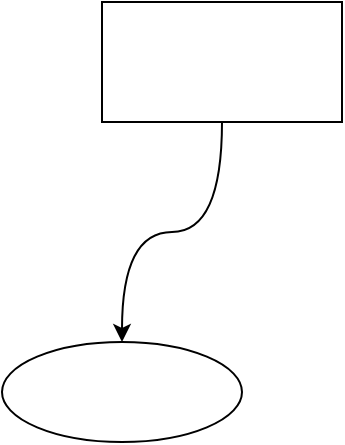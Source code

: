<mxfile version="20.7.4" type="github">
  <diagram id="t6TGEEYvWMHmWWrKsgxb">
    <mxGraphModel dx="1050" dy="485" grid="1" gridSize="10" guides="1" tooltips="1" connect="1" arrows="1" fold="1" page="1" pageScale="1" pageWidth="827" pageHeight="1169" math="0" shadow="0">
      <root>
        <mxCell id="0" />
        <mxCell id="1" parent="0" />
        <mxCell id="sYWDnG7ip0aZFCEnfohD-3" style="edgeStyle=orthogonalEdgeStyle;rounded=0;orthogonalLoop=1;jettySize=auto;html=1;curved=1;entryX=0.5;entryY=0;entryDx=0;entryDy=0;" edge="1" parent="1" source="sYWDnG7ip0aZFCEnfohD-1" target="sYWDnG7ip0aZFCEnfohD-2">
          <mxGeometry relative="1" as="geometry">
            <mxPoint x="430" y="170" as="targetPoint" />
          </mxGeometry>
        </mxCell>
        <mxCell id="sYWDnG7ip0aZFCEnfohD-1" value="" style="rounded=0;whiteSpace=wrap;html=1;" vertex="1" parent="1">
          <mxGeometry x="230" y="130" width="120" height="60" as="geometry" />
        </mxCell>
        <mxCell id="sYWDnG7ip0aZFCEnfohD-2" value="" style="ellipse;whiteSpace=wrap;html=1;" vertex="1" parent="1">
          <mxGeometry x="180" y="300" width="120" height="50" as="geometry" />
        </mxCell>
      </root>
    </mxGraphModel>
  </diagram>
</mxfile>

